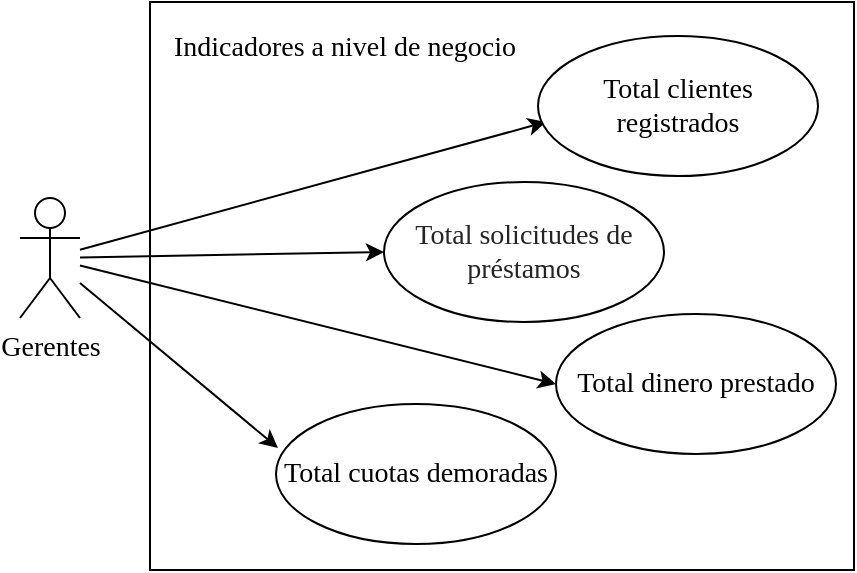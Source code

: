 <mxfile>
    <diagram id="1fi5Kx5LPePZL9SqUFNj" name="Page-1">
        <mxGraphModel dx="1131" dy="885" grid="0" gridSize="10" guides="1" tooltips="1" connect="1" arrows="1" fold="1" page="0" pageScale="1" pageWidth="850" pageHeight="1100" math="0" shadow="0">
            <root>
                <mxCell id="0"/>
                <mxCell id="1" parent="0"/>
                <mxCell id="39" value="" style="rounded=0;whiteSpace=wrap;html=1;fontFamily=Times New Roman;fontSize=14;" parent="1" vertex="1">
                    <mxGeometry x="80" y="-177" width="352" height="284" as="geometry"/>
                </mxCell>
                <mxCell id="16" value="&lt;span id=&quot;docs-internal-guid-6db35773-7fff-20c3-f147-f76f2196d38b&quot;&gt;&lt;span style=&quot;font-size: 10.5pt ; color: rgb(36 , 36 , 36) ; vertical-align: baseline&quot;&gt;Total solicitudes de préstamos&lt;/span&gt;&lt;/span&gt;" style="ellipse;whiteSpace=wrap;html=1;fontFamily=Times New Roman;fontSize=14;" parent="1" vertex="1">
                    <mxGeometry x="197" y="-87" width="140" height="70" as="geometry"/>
                </mxCell>
                <mxCell id="49" style="edgeStyle=none;html=1;entryX=0.007;entryY=0.314;entryDx=0;entryDy=0;entryPerimeter=0;fontFamily=Times New Roman;fontSize=14;" parent="1" source="21" target="44" edge="1">
                    <mxGeometry relative="1" as="geometry"/>
                </mxCell>
                <mxCell id="50" style="edgeStyle=none;html=1;entryX=0;entryY=0.5;entryDx=0;entryDy=0;fontFamily=Times New Roman;fontSize=14;" parent="1" source="21" target="16" edge="1">
                    <mxGeometry relative="1" as="geometry"/>
                </mxCell>
                <mxCell id="51" style="edgeStyle=none;html=1;entryX=0;entryY=0.5;entryDx=0;entryDy=0;fontFamily=Times New Roman;fontSize=14;" parent="1" source="21" target="43" edge="1">
                    <mxGeometry relative="1" as="geometry"/>
                </mxCell>
                <mxCell id="52" style="edgeStyle=none;html=1;entryX=0.029;entryY=0.614;entryDx=0;entryDy=0;entryPerimeter=0;fontFamily=Times New Roman;fontSize=14;" parent="1" source="21" target="42" edge="1">
                    <mxGeometry relative="1" as="geometry"/>
                </mxCell>
                <mxCell id="21" value="Gerentes&lt;br style=&quot;font-size: 14px;&quot;&gt;" style="shape=umlActor;verticalLabelPosition=bottom;verticalAlign=top;html=1;fontFamily=Times New Roman;fontSize=14;" parent="1" vertex="1">
                    <mxGeometry x="15" y="-79" width="30" height="60" as="geometry"/>
                </mxCell>
                <mxCell id="40" value="Indicadores a nivel de negocio" style="text;html=1;align=center;verticalAlign=middle;resizable=0;points=[];autosize=1;strokeColor=none;fontFamily=Times New Roman;fontSize=14;" parent="1" vertex="1">
                    <mxGeometry x="86" y="-165" width="181" height="21" as="geometry"/>
                </mxCell>
                <mxCell id="42" value="Total clientes &lt;br style=&quot;font-size: 14px;&quot;&gt;registrados" style="ellipse;whiteSpace=wrap;html=1;fontFamily=Times New Roman;fontSize=14;" parent="1" vertex="1">
                    <mxGeometry x="274" y="-160" width="140" height="70" as="geometry"/>
                </mxCell>
                <mxCell id="43" value="Total dinero prestado" style="ellipse;whiteSpace=wrap;html=1;fontFamily=Times New Roman;fontSize=14;" parent="1" vertex="1">
                    <mxGeometry x="283" y="-21" width="140" height="70" as="geometry"/>
                </mxCell>
                <mxCell id="44" value="Total cuotas demoradas" style="ellipse;whiteSpace=wrap;html=1;fontFamily=Times New Roman;fontSize=14;" parent="1" vertex="1">
                    <mxGeometry x="143" y="24" width="140" height="70" as="geometry"/>
                </mxCell>
            </root>
        </mxGraphModel>
    </diagram>
</mxfile>